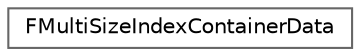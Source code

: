 digraph "Graphical Class Hierarchy"
{
 // INTERACTIVE_SVG=YES
 // LATEX_PDF_SIZE
  bgcolor="transparent";
  edge [fontname=Helvetica,fontsize=10,labelfontname=Helvetica,labelfontsize=10];
  node [fontname=Helvetica,fontsize=10,shape=box,height=0.2,width=0.4];
  rankdir="LR";
  Node0 [id="Node000000",label="FMultiSizeIndexContainerData",height=0.2,width=0.4,color="grey40", fillcolor="white", style="filled",URL="$db/d3c/structFMultiSizeIndexContainerData.html",tooltip=" "];
}
